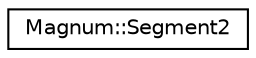 digraph "圖形化之類別階層"
{
  edge [fontname="Helvetica",fontsize="10",labelfontname="Helvetica",labelfontsize="10"];
  node [fontname="Helvetica",fontsize="10",shape=record];
  rankdir="LR";
  Node1 [label="Magnum::Segment2",height=0.2,width=0.4,color="black", fillcolor="white", style="filled",URL="$class_magnum_1_1_segment2.html"];
}
